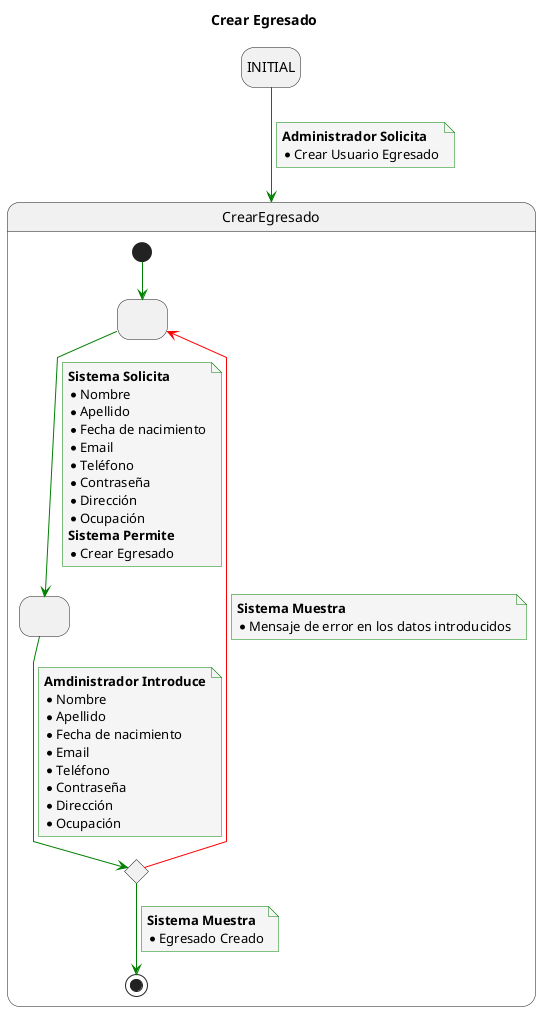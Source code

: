 @startuml
title Crear Egresado

skinparam {
    NoteBackgroundColor #whiteSmoke
    ArrowColor #green
    NoteBorderColor #green
    linetype polyline
}

hide empty description

state startState as "INITIAL"

startState --> CrearEgresado
note on link
    <b>Administrador Solicita</b>
    * Crear Usuario Egresado
end note

state CrearEgresado {
state 2 as " "
state 3 as " "
state 4 <<choice>>

[*] -down-> 2

2 -down-> 3
note on link
<b>Sistema Solicita</b>
* Nombre
* Apellido
* Fecha de nacimiento
* Email
* Teléfono
* Contraseña
* Dirección
* Ocupación
<b>Sistema Permite</b>
* Crear Egresado
end note

3 -down-> 4
note on link
<b>Amdinistrador Introduce</b>
* Nombre
* Apellido
* Fecha de nacimiento
* Email
* Teléfono
* Contraseña
* Dirección
* Ocupación
end note

4 -down-> [*]
note on link
<b>Sistema Muestra</b>
* Egresado Creado
end note

4 -[#red]-> 2
note on link
<b>Sistema Muestra</b>
* Mensaje de error en los datos introducidos
end note

}
@enduml
